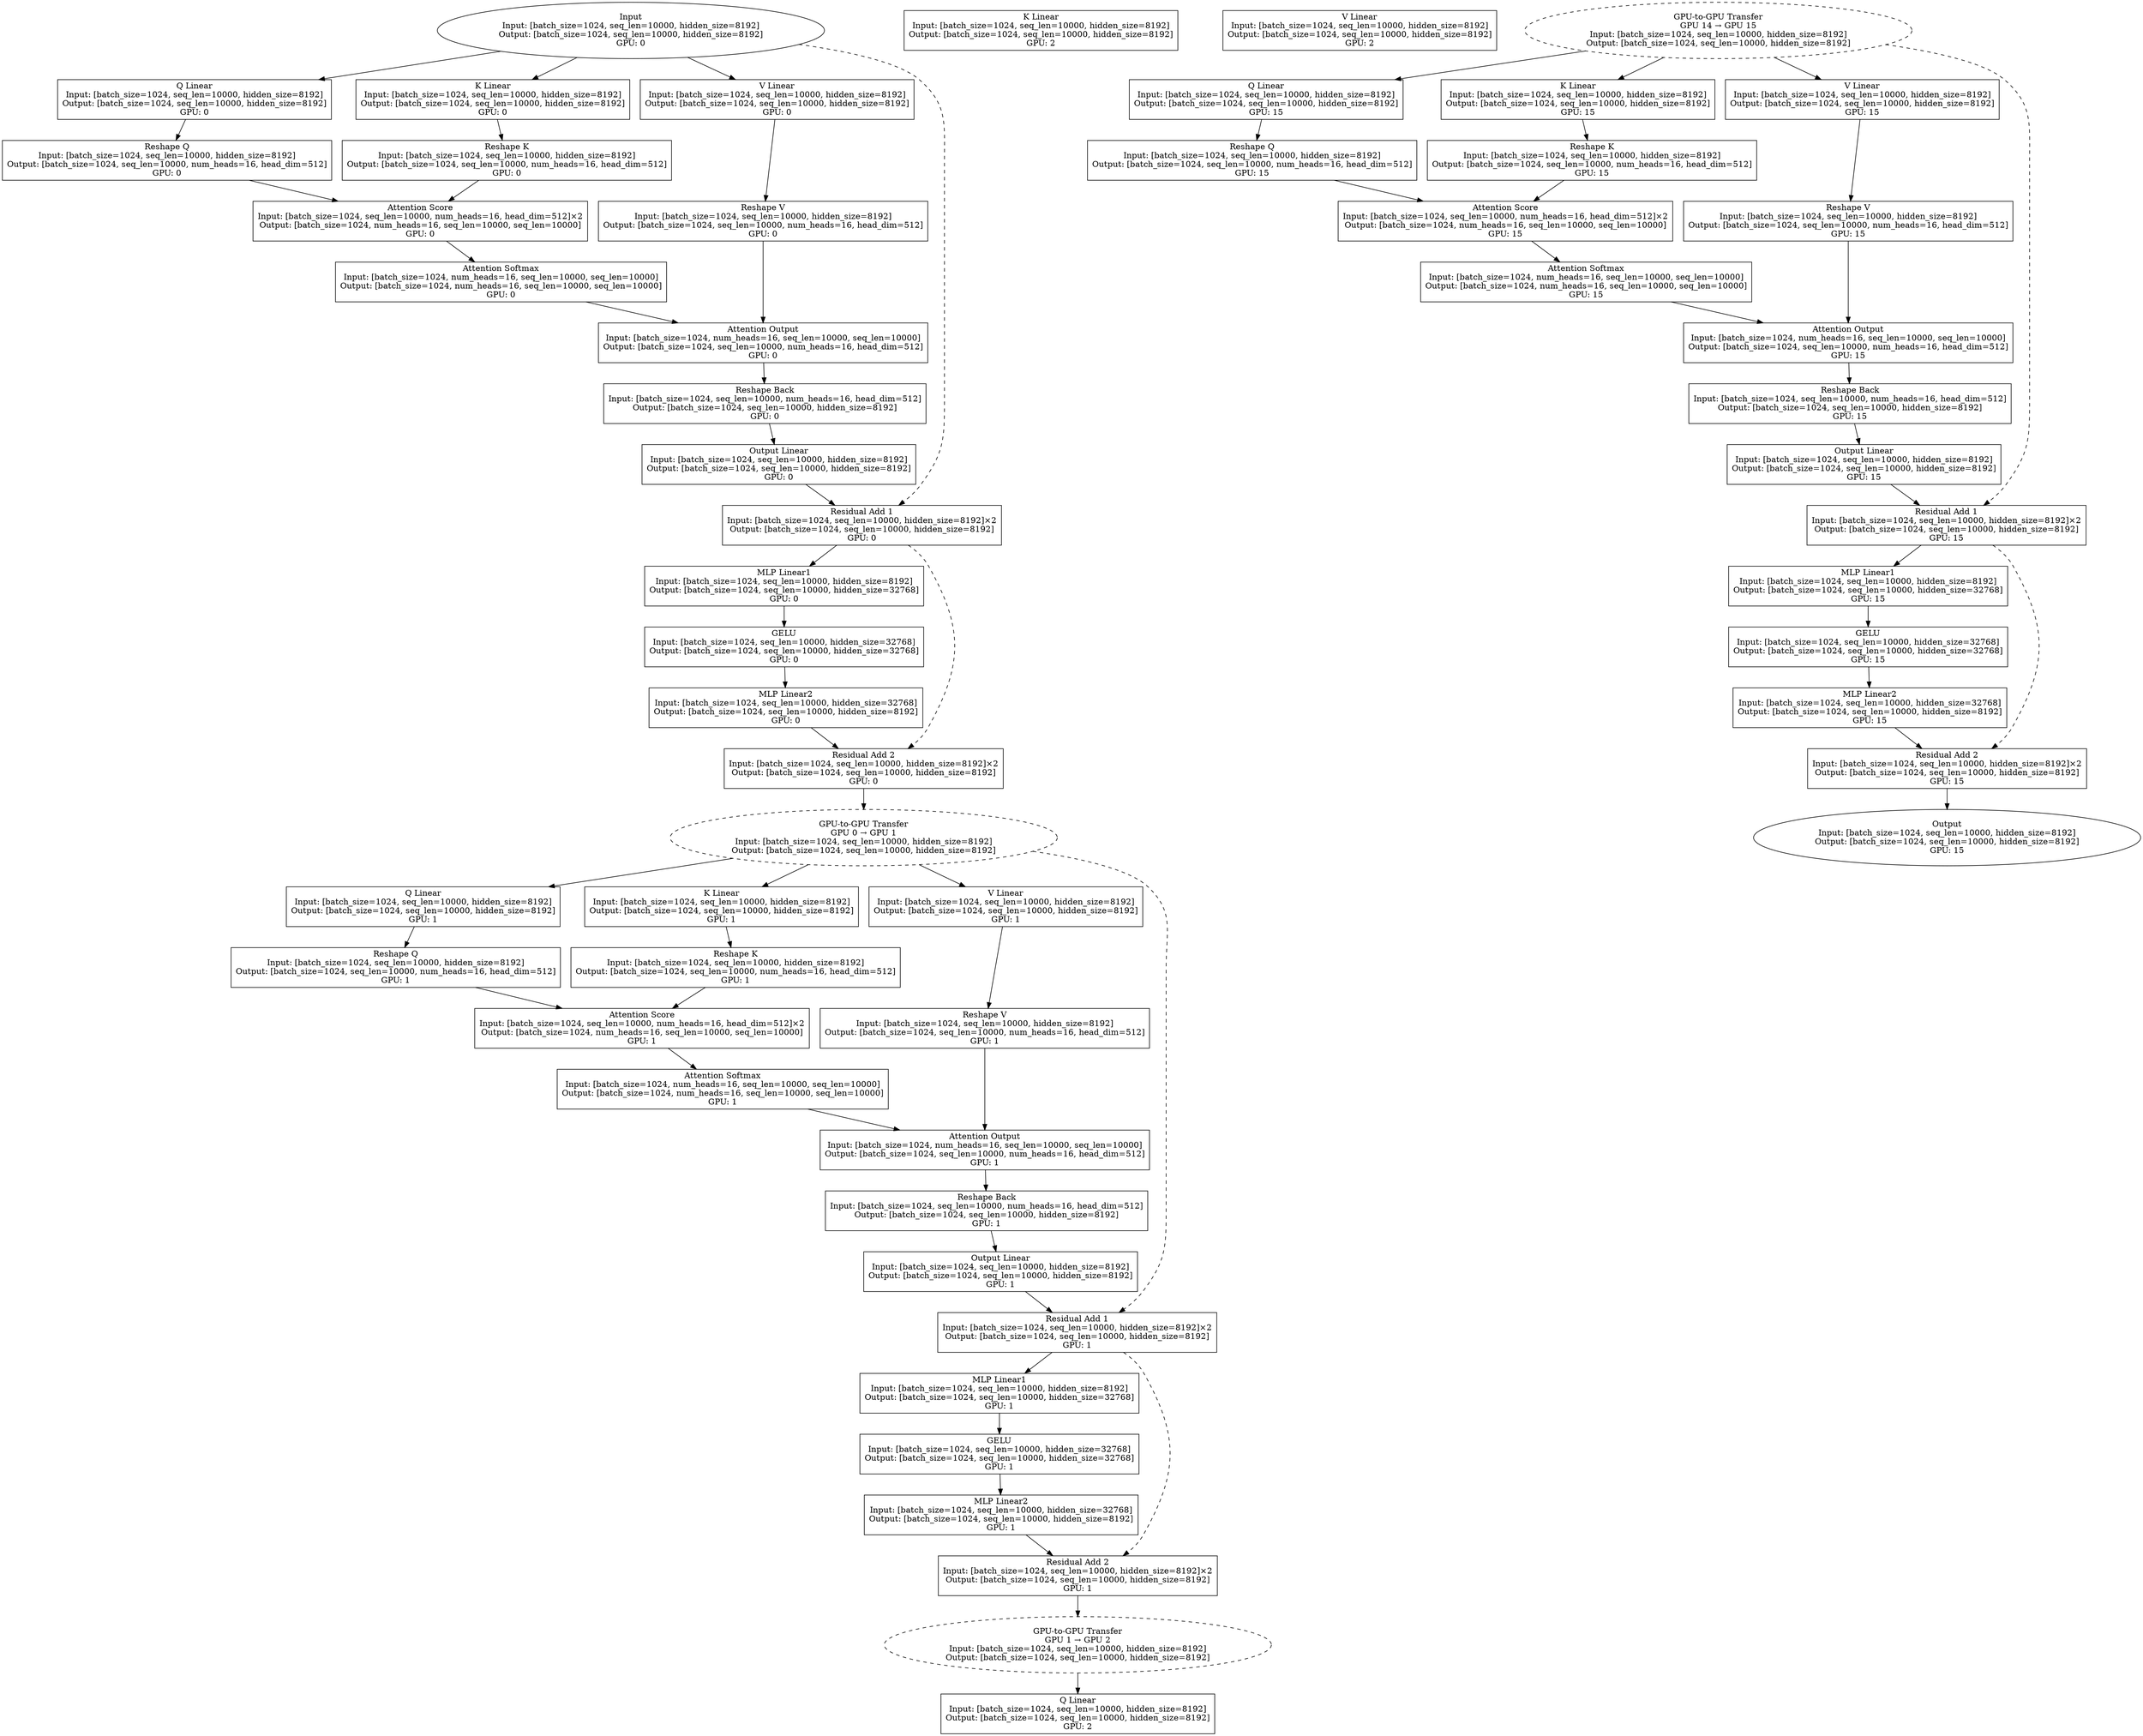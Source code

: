 digraph proposed_layer_wise {
    rankdir=TB;
    node [shape=rectangle];
    
    // Input node
    Input [shape=ellipse, label="Input\nInput: [batch_size=1024, seq_len=10000, hidden_size=8192]\nOutput: [batch_size=1024, seq_len=10000, hidden_size=8192]\nGPU: 0"];
    
    // Layer 0 on GPU 0
    Layer0_Q_Linear [label="Q Linear\nInput: [batch_size=1024, seq_len=10000, hidden_size=8192]\nOutput: [batch_size=1024, seq_len=10000, hidden_size=8192]\nGPU: 0"];
    Layer0_K_Linear [label="K Linear\nInput: [batch_size=1024, seq_len=10000, hidden_size=8192]\nOutput: [batch_size=1024, seq_len=10000, hidden_size=8192]\nGPU: 0"];
    Layer0_V_Linear [label="V Linear\nInput: [batch_size=1024, seq_len=10000, hidden_size=8192]\nOutput: [batch_size=1024, seq_len=10000, hidden_size=8192]\nGPU: 0"];
    
    Layer0_Reshape_Q [label="Reshape Q\nInput: [batch_size=1024, seq_len=10000, hidden_size=8192]\nOutput: [batch_size=1024, seq_len=10000, num_heads=16, head_dim=512]\nGPU: 0"];
    Layer0_Reshape_K [label="Reshape K\nInput: [batch_size=1024, seq_len=10000, hidden_size=8192]\nOutput: [batch_size=1024, seq_len=10000, num_heads=16, head_dim=512]\nGPU: 0"];
    Layer0_Reshape_V [label="Reshape V\nInput: [batch_size=1024, seq_len=10000, hidden_size=8192]\nOutput: [batch_size=1024, seq_len=10000, num_heads=16, head_dim=512]\nGPU: 0"];
    
    Layer0_Attention_Score [label="Attention Score\nInput: [batch_size=1024, seq_len=10000, num_heads=16, head_dim=512]×2\nOutput: [batch_size=1024, num_heads=16, seq_len=10000, seq_len=10000]\nGPU: 0"];
    Layer0_Attention_Softmax [label="Attention Softmax\nInput: [batch_size=1024, num_heads=16, seq_len=10000, seq_len=10000]\nOutput: [batch_size=1024, num_heads=16, seq_len=10000, seq_len=10000]\nGPU: 0"];
    Layer0_Attention_Output [label="Attention Output\nInput: [batch_size=1024, num_heads=16, seq_len=10000, seq_len=10000]\nOutput: [batch_size=1024, seq_len=10000, num_heads=16, head_dim=512]\nGPU: 0"];
    
    Layer0_Reshape_Back [label="Reshape Back\nInput: [batch_size=1024, seq_len=10000, num_heads=16, head_dim=512]\nOutput: [batch_size=1024, seq_len=10000, hidden_size=8192]\nGPU: 0"];
    Layer0_Output_Linear [label="Output Linear\nInput: [batch_size=1024, seq_len=10000, hidden_size=8192]\nOutput: [batch_size=1024, seq_len=10000, hidden_size=8192]\nGPU: 0"];
    Layer0_Add1 [label="Residual Add 1\nInput: [batch_size=1024, seq_len=10000, hidden_size=8192]×2\nOutput: [batch_size=1024, seq_len=10000, hidden_size=8192]\nGPU: 0"];
    
    Layer0_MLP_Linear1 [label="MLP Linear1\nInput: [batch_size=1024, seq_len=10000, hidden_size=8192]\nOutput: [batch_size=1024, seq_len=10000, hidden_size=32768]\nGPU: 0"];
    Layer0_MLP_GELU [label="GELU\nInput: [batch_size=1024, seq_len=10000, hidden_size=32768]\nOutput: [batch_size=1024, seq_len=10000, hidden_size=32768]\nGPU: 0"];
    Layer0_MLP_Linear2 [label="MLP Linear2\nInput: [batch_size=1024, seq_len=10000, hidden_size=32768]\nOutput: [batch_size=1024, seq_len=10000, hidden_size=8192]\nGPU: 0"];
    Layer0_Add2 [label="Residual Add 2\nInput: [batch_size=1024, seq_len=10000, hidden_size=8192]×2\nOutput: [batch_size=1024, seq_len=10000, hidden_size=8192]\nGPU: 0"];
    
    // Communication from GPU 0 to GPU 1
    Comm0_1 [shape=ellipse, style=dashed, label="GPU-to-GPU Transfer\nGPU 0 → GPU 1\nInput: [batch_size=1024, seq_len=10000, hidden_size=8192]\nOutput: [batch_size=1024, seq_len=10000, hidden_size=8192]"];
    
    // Layer 1 on GPU 1
    Layer1_Q_Linear [label="Q Linear\nInput: [batch_size=1024, seq_len=10000, hidden_size=8192]\nOutput: [batch_size=1024, seq_len=10000, hidden_size=8192]\nGPU: 1"];
    Layer1_K_Linear [label="K Linear\nInput: [batch_size=1024, seq_len=10000, hidden_size=8192]\nOutput: [batch_size=1024, seq_len=10000, hidden_size=8192]\nGPU: 1"];
    Layer1_V_Linear [label="V Linear\nInput: [batch_size=1024, seq_len=10000, hidden_size=8192]\nOutput: [batch_size=1024, seq_len=10000, hidden_size=8192]\nGPU: 1"];
    
    Layer1_Reshape_Q [label="Reshape Q\nInput: [batch_size=1024, seq_len=10000, hidden_size=8192]\nOutput: [batch_size=1024, seq_len=10000, num_heads=16, head_dim=512]\nGPU: 1"];
    Layer1_Reshape_K [label="Reshape K\nInput: [batch_size=1024, seq_len=10000, hidden_size=8192]\nOutput: [batch_size=1024, seq_len=10000, num_heads=16, head_dim=512]\nGPU: 1"];
    Layer1_Reshape_V [label="Reshape V\nInput: [batch_size=1024, seq_len=10000, hidden_size=8192]\nOutput: [batch_size=1024, seq_len=10000, num_heads=16, head_dim=512]\nGPU: 1"];
    
    Layer1_Attention_Score [label="Attention Score\nInput: [batch_size=1024, seq_len=10000, num_heads=16, head_dim=512]×2\nOutput: [batch_size=1024, num_heads=16, seq_len=10000, seq_len=10000]\nGPU: 1"];
    Layer1_Attention_Softmax [label="Attention Softmax\nInput: [batch_size=1024, num_heads=16, seq_len=10000, seq_len=10000]\nOutput: [batch_size=1024, num_heads=16, seq_len=10000, seq_len=10000]\nGPU: 1"];
    Layer1_Attention_Output [label="Attention Output\nInput: [batch_size=1024, num_heads=16, seq_len=10000, seq_len=10000]\nOutput: [batch_size=1024, seq_len=10000, num_heads=16, head_dim=512]\nGPU: 1"];
    
    Layer1_Reshape_Back [label="Reshape Back\nInput: [batch_size=1024, seq_len=10000, num_heads=16, head_dim=512]\nOutput: [batch_size=1024, seq_len=10000, hidden_size=8192]\nGPU: 1"];
    Layer1_Output_Linear [label="Output Linear\nInput: [batch_size=1024, seq_len=10000, hidden_size=8192]\nOutput: [batch_size=1024, seq_len=10000, hidden_size=8192]\nGPU: 1"];
    Layer1_Add1 [label="Residual Add 1\nInput: [batch_size=1024, seq_len=10000, hidden_size=8192]×2\nOutput: [batch_size=1024, seq_len=10000, hidden_size=8192]\nGPU: 1"];
    
    Layer1_MLP_Linear1 [label="MLP Linear1\nInput: [batch_size=1024, seq_len=10000, hidden_size=8192]\nOutput: [batch_size=1024, seq_len=10000, hidden_size=32768]\nGPU: 1"];
    Layer1_MLP_GELU [label="GELU\nInput: [batch_size=1024, seq_len=10000, hidden_size=32768]\nOutput: [batch_size=1024, seq_len=10000, hidden_size=32768]\nGPU: 1"];
    Layer1_MLP_Linear2 [label="MLP Linear2\nInput: [batch_size=1024, seq_len=10000, hidden_size=32768]\nOutput: [batch_size=1024, seq_len=10000, hidden_size=8192]\nGPU: 1"];
    Layer1_Add2 [label="Residual Add 2\nInput: [batch_size=1024, seq_len=10000, hidden_size=8192]×2\nOutput: [batch_size=1024, seq_len=10000, hidden_size=8192]\nGPU: 1"];
    
    // Continue pattern for layers 2-15
    Comm1_2 [shape=ellipse, style=dashed, label="GPU-to-GPU Transfer\nGPU 1 → GPU 2\nInput: [batch_size=1024, seq_len=10000, hidden_size=8192]\nOutput: [batch_size=1024, seq_len=10000, hidden_size=8192]"];
    
    Layer2_Q_Linear [label="Q Linear\nInput: [batch_size=1024, seq_len=10000, hidden_size=8192]\nOutput: [batch_size=1024, seq_len=10000, hidden_size=8192]\nGPU: 2"];
    Layer2_K_Linear [label="K Linear\nInput: [batch_size=1024, seq_len=10000, hidden_size=8192]\nOutput: [batch_size=1024, seq_len=10000, hidden_size=8192]\nGPU: 2"];
    Layer2_V_Linear [label="V Linear\nInput: [batch_size=1024, seq_len=10000, hidden_size=8192]\nOutput: [batch_size=1024, seq_len=10000, hidden_size=8192]\nGPU: 2"];
    
    // ... Continue for all layers up to layer 15
    
    Comm14_15 [shape=ellipse, style=dashed, label="GPU-to-GPU Transfer\nGPU 14 → GPU 15\nInput: [batch_size=1024, seq_len=10000, hidden_size=8192]\nOutput: [batch_size=1024, seq_len=10000, hidden_size=8192]"];
    
    Layer15_Q_Linear [label="Q Linear\nInput: [batch_size=1024, seq_len=10000, hidden_size=8192]\nOutput: [batch_size=1024, seq_len=10000, hidden_size=8192]\nGPU: 15"];
    Layer15_K_Linear [label="K Linear\nInput: [batch_size=1024, seq_len=10000, hidden_size=8192]\nOutput: [batch_size=1024, seq_len=10000, hidden_size=8192]\nGPU: 15"];
    Layer15_V_Linear [label="V Linear\nInput: [batch_size=1024, seq_len=10000, hidden_size=8192]\nOutput: [batch_size=1024, seq_len=10000, hidden_size=8192]\nGPU: 15"];
    
    Layer15_Reshape_Q [label="Reshape Q\nInput: [batch_size=1024, seq_len=10000, hidden_size=8192]\nOutput: [batch_size=1024, seq_len=10000, num_heads=16, head_dim=512]\nGPU: 15"];
    Layer15_Reshape_K [label="Reshape K\nInput: [batch_size=1024, seq_len=10000, hidden_size=8192]\nOutput: [batch_size=1024, seq_len=10000, num_heads=16, head_dim=512]\nGPU: 15"];
    Layer15_Reshape_V [label="Reshape V\nInput: [batch_size=1024, seq_len=10000, hidden_size=8192]\nOutput: [batch_size=1024, seq_len=10000, num_heads=16, head_dim=512]\nGPU: 15"];
    
    Layer15_Attention_Score [label="Attention Score\nInput: [batch_size=1024, seq_len=10000, num_heads=16, head_dim=512]×2\nOutput: [batch_size=1024, num_heads=16, seq_len=10000, seq_len=10000]\nGPU: 15"];
    Layer15_Attention_Softmax [label="Attention Softmax\nInput: [batch_size=1024, num_heads=16, seq_len=10000, seq_len=10000]\nOutput: [batch_size=1024, num_heads=16, seq_len=10000, seq_len=10000]\nGPU: 15"];
    Layer15_Attention_Output [label="Attention Output\nInput: [batch_size=1024, num_heads=16, seq_len=10000, seq_len=10000]\nOutput: [batch_size=1024, seq_len=10000, num_heads=16, head_dim=512]\nGPU: 15"];
    
    Layer15_Reshape_Back [label="Reshape Back\nInput: [batch_size=1024, seq_len=10000, num_heads=16, head_dim=512]\nOutput: [batch_size=1024, seq_len=10000, hidden_size=8192]\nGPU: 15"];
    Layer15_Output_Linear [label="Output Linear\nInput: [batch_size=1024, seq_len=10000, hidden_size=8192]\nOutput: [batch_size=1024, seq_len=10000, hidden_size=8192]\nGPU: 15"];
    Layer15_Add1 [label="Residual Add 1\nInput: [batch_size=1024, seq_len=10000, hidden_size=8192]×2\nOutput: [batch_size=1024, seq_len=10000, hidden_size=8192]\nGPU: 15"];
    
    Layer15_MLP_Linear1 [label="MLP Linear1\nInput: [batch_size=1024, seq_len=10000, hidden_size=8192]\nOutput: [batch_size=1024, seq_len=10000, hidden_size=32768]\nGPU: 15"];
    Layer15_MLP_GELU [label="GELU\nInput: [batch_size=1024, seq_len=10000, hidden_size=32768]\nOutput: [batch_size=1024, seq_len=10000, hidden_size=32768]\nGPU: 15"];
    Layer15_MLP_Linear2 [label="MLP Linear2\nInput: [batch_size=1024, seq_len=10000, hidden_size=32768]\nOutput: [batch_size=1024, seq_len=10000, hidden_size=8192]\nGPU: 15"];
    Layer15_Add2 [label="Residual Add 2\nInput: [batch_size=1024, seq_len=10000, hidden_size=8192]×2\nOutput: [batch_size=1024, seq_len=10000, hidden_size=8192]\nGPU: 15"];
    
    // Output node
    Output [shape=ellipse, label="Output\nInput: [batch_size=1024, seq_len=10000, hidden_size=8192]\nOutput: [batch_size=1024, seq_len=10000, hidden_size=8192]\nGPU: 15"];
    
    // Connections for Layer 0
    Input -> Layer0_Q_Linear;
    Input -> Layer0_K_Linear;
    Input -> Layer0_V_Linear;
    
    Layer0_Q_Linear -> Layer0_Reshape_Q;
    Layer0_K_Linear -> Layer0_Reshape_K;
    Layer0_V_Linear -> Layer0_Reshape_V;
    
    Layer0_Reshape_Q -> Layer0_Attention_Score;
    Layer0_Reshape_K -> Layer0_Attention_Score;
    Layer0_Reshape_V -> Layer0_Attention_Output;
    
    Layer0_Attention_Score -> Layer0_Attention_Softmax;
    Layer0_Attention_Softmax -> Layer0_Attention_Output;
    Layer0_Attention_Output -> Layer0_Reshape_Back;
    Layer0_Reshape_Back -> Layer0_Output_Linear;
    Layer0_Output_Linear -> Layer0_Add1;
    Input -> Layer0_Add1 [style=dashed];
    
    Layer0_Add1 -> Layer0_MLP_Linear1;
    Layer0_MLP_Linear1 -> Layer0_MLP_GELU;
    Layer0_MLP_GELU -> Layer0_MLP_Linear2;
    Layer0_MLP_Linear2 -> Layer0_Add2;
    Layer0_Add1 -> Layer0_Add2 [style=dashed];
    
    // Connections for Layer 1
    Layer0_Add2 -> Comm0_1;
    Comm0_1 -> Layer1_Q_Linear;
    Comm0_1 -> Layer1_K_Linear;
    Comm0_1 -> Layer1_V_Linear;
    
    Layer1_Q_Linear -> Layer1_Reshape_Q;
    Layer1_K_Linear -> Layer1_Reshape_K;
    Layer1_V_Linear -> Layer1_Reshape_V;
    
    Layer1_Reshape_Q -> Layer1_Attention_Score;
    Layer1_Reshape_K -> Layer1_Attention_Score;
    Layer1_Reshape_V -> Layer1_Attention_Output;
    
    Layer1_Attention_Score -> Layer1_Attention_Softmax;
    Layer1_Attention_Softmax -> Layer1_Attention_Output;
    Layer1_Attention_Output -> Layer1_Reshape_Back;
    Layer1_Reshape_Back -> Layer1_Output_Linear;
    Layer1_Output_Linear -> Layer1_Add1;
    Comm0_1 -> Layer1_Add1 [style=dashed];
    
    Layer1_Add1 -> Layer1_MLP_Linear1;
    Layer1_MLP_Linear1 -> Layer1_MLP_GELU;
    Layer1_MLP_GELU -> Layer1_MLP_Linear2;
    Layer1_MLP_Linear2 -> Layer1_Add2;
    Layer1_Add1 -> Layer1_Add2 [style=dashed];
    
    // Continue pattern for layers 2-15 (simplified)
    Layer1_Add2 -> Comm1_2;
    Comm1_2 -> Layer2_Q_Linear;
    
    // ... (similar connections for layers 2-14)
    
    Comm14_15 -> Layer15_Q_Linear;
    Comm14_15 -> Layer15_K_Linear;
    Comm14_15 -> Layer15_V_Linear;
    
    Layer15_Q_Linear -> Layer15_Reshape_Q;
    Layer15_K_Linear -> Layer15_Reshape_K;
    Layer15_V_Linear -> Layer15_Reshape_V;
    
    Layer15_Reshape_Q -> Layer15_Attention_Score;
    Layer15_Reshape_K -> Layer15_Attention_Score;
    Layer15_Reshape_V -> Layer15_Attention_Output;
    
    Layer15_Attention_Score -> Layer15_Attention_Softmax;
    Layer15_Attention_Softmax -> Layer15_Attention_Output;
    Layer15_Attention_Output -> Layer15_Reshape_Back;
    Layer15_Reshape_Back -> Layer15_Output_Linear;
    Layer15_Output_Linear -> Layer15_Add1;
    Comm14_15 -> Layer15_Add1 [style=dashed];
    
    Layer15_Add1 -> Layer15_MLP_Linear1;
    Layer15_MLP_Linear1 -> Layer15_MLP_GELU;
    Layer15_MLP_GELU -> Layer15_MLP_Linear2;
    Layer15_MLP_Linear2 -> Layer15_Add2;
    Layer15_Add1 -> Layer15_Add2 [style=dashed];
    
    Layer15_Add2 -> Output;
}